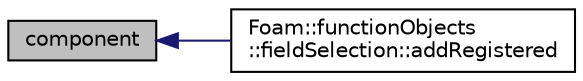 digraph "component"
{
  bgcolor="transparent";
  edge [fontname="Helvetica",fontsize="10",labelfontname="Helvetica",labelfontsize="10"];
  node [fontname="Helvetica",fontsize="10",shape=record];
  rankdir="LR";
  Node1 [label="component",height=0.2,width=0.4,color="black", fillcolor="grey75", style="filled" fontcolor="black"];
  Node1 -> Node2 [dir="back",color="midnightblue",fontsize="10",style="solid",fontname="Helvetica"];
  Node2 [label="Foam::functionObjects\l::fieldSelection::addRegistered",height=0.2,width=0.4,color="black",URL="$classFoam_1_1functionObjects_1_1fieldSelection.html#abdfc74da0a6d0a10db7f79e11560da74",tooltip="Add registered objects of a given type. "];
}
